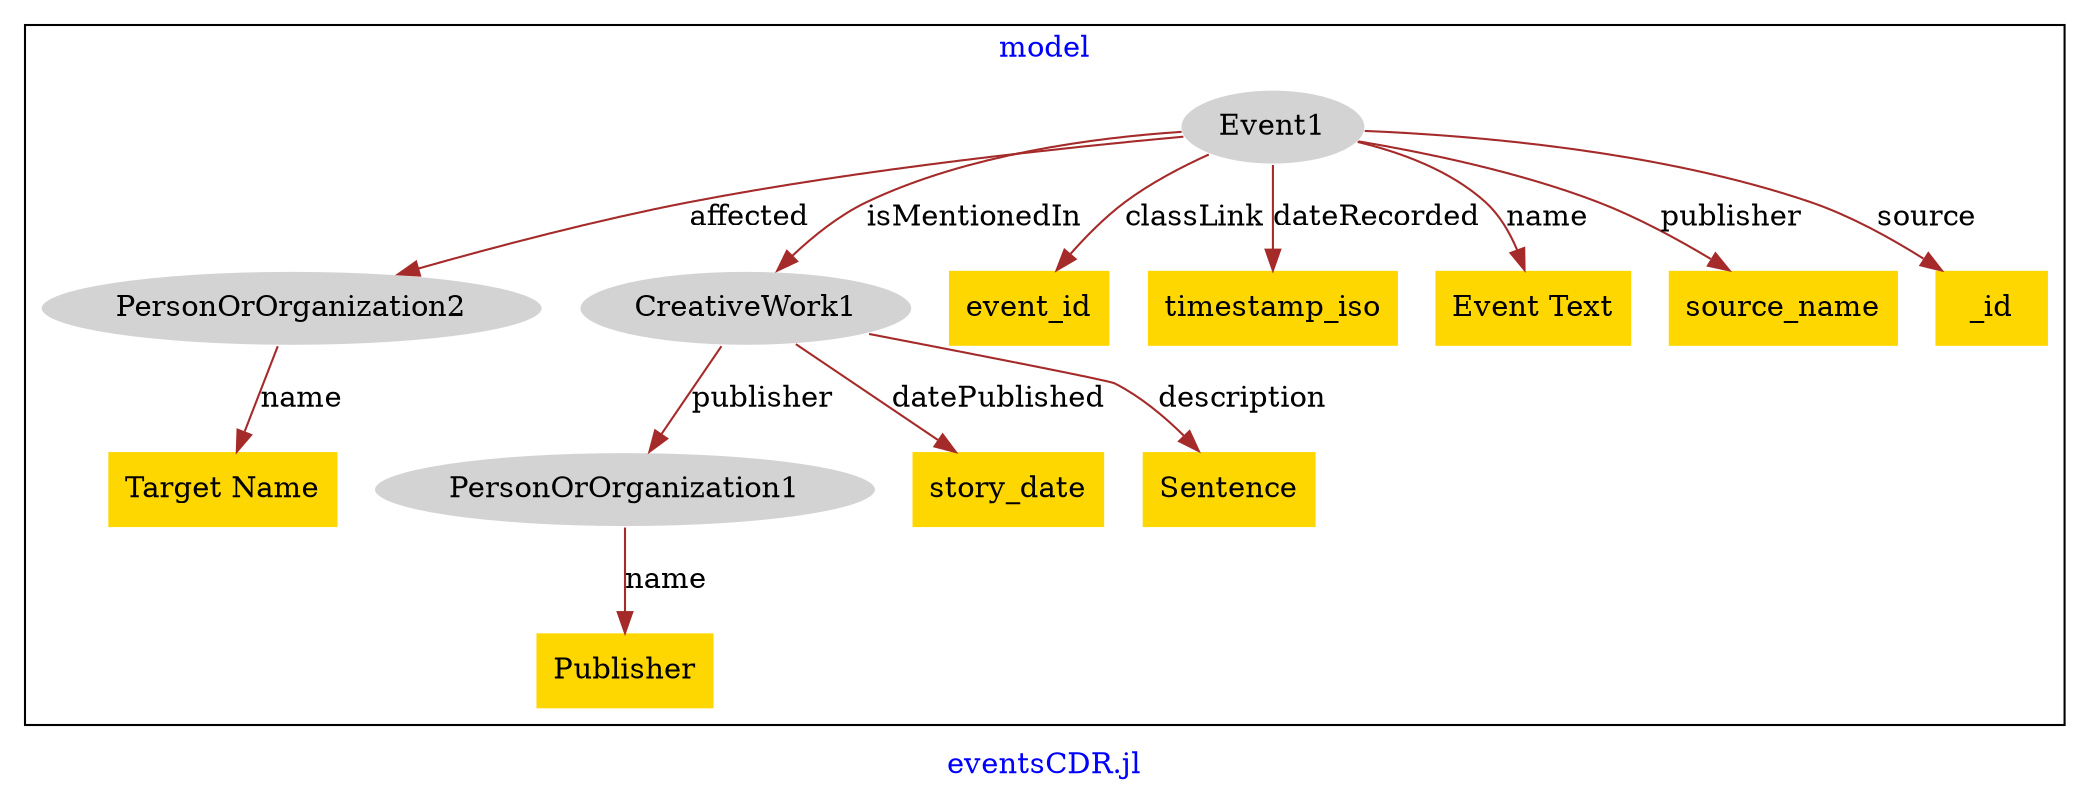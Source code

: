 digraph n0 {
fontcolor="blue"
remincross="true"
label="eventsCDR.jl"
subgraph cluster {
label="model"
n2[style="filled",color="white",fillcolor="lightgray",label="PersonOrOrganization1"];
n3[shape="plaintext",style="filled",fillcolor="gold",label="Publisher"];
n4[style="filled",color="white",fillcolor="lightgray",label="PersonOrOrganization2"];
n5[shape="plaintext",style="filled",fillcolor="gold",label="Target Name"];
n6[style="filled",color="white",fillcolor="lightgray",label="CreativeWork1"];
n7[shape="plaintext",style="filled",fillcolor="gold",label="story_date"];
n8[shape="plaintext",style="filled",fillcolor="gold",label="Sentence"];
n9[style="filled",color="white",fillcolor="lightgray",label="Event1"];
n10[shape="plaintext",style="filled",fillcolor="gold",label="event_id"];
n11[shape="plaintext",style="filled",fillcolor="gold",label="timestamp_iso"];
n12[shape="plaintext",style="filled",fillcolor="gold",label="Event Text"];
n13[shape="plaintext",style="filled",fillcolor="gold",label="source_name"];
n14[shape="plaintext",style="filled",fillcolor="gold",label="_id"];
}
n2 -> n3[color="brown",fontcolor="black",label="name"]
n4 -> n5[color="brown",fontcolor="black",label="name"]
n6 -> n7[color="brown",fontcolor="black",label="datePublished"]
n6 -> n8[color="brown",fontcolor="black",label="description"]
n6 -> n2[color="brown",fontcolor="black",label="publisher"]
n9 -> n10[color="brown",fontcolor="black",label="classLink"]
n9 -> n4[color="brown",fontcolor="black",label="affected"]
n9 -> n11[color="brown",fontcolor="black",label="dateRecorded"]
n9 -> n6[color="brown",fontcolor="black",label="isMentionedIn"]
n9 -> n12[color="brown",fontcolor="black",label="name"]
n9 -> n13[color="brown",fontcolor="black",label="publisher"]
n9 -> n14[color="brown",fontcolor="black",label="source"]
}
